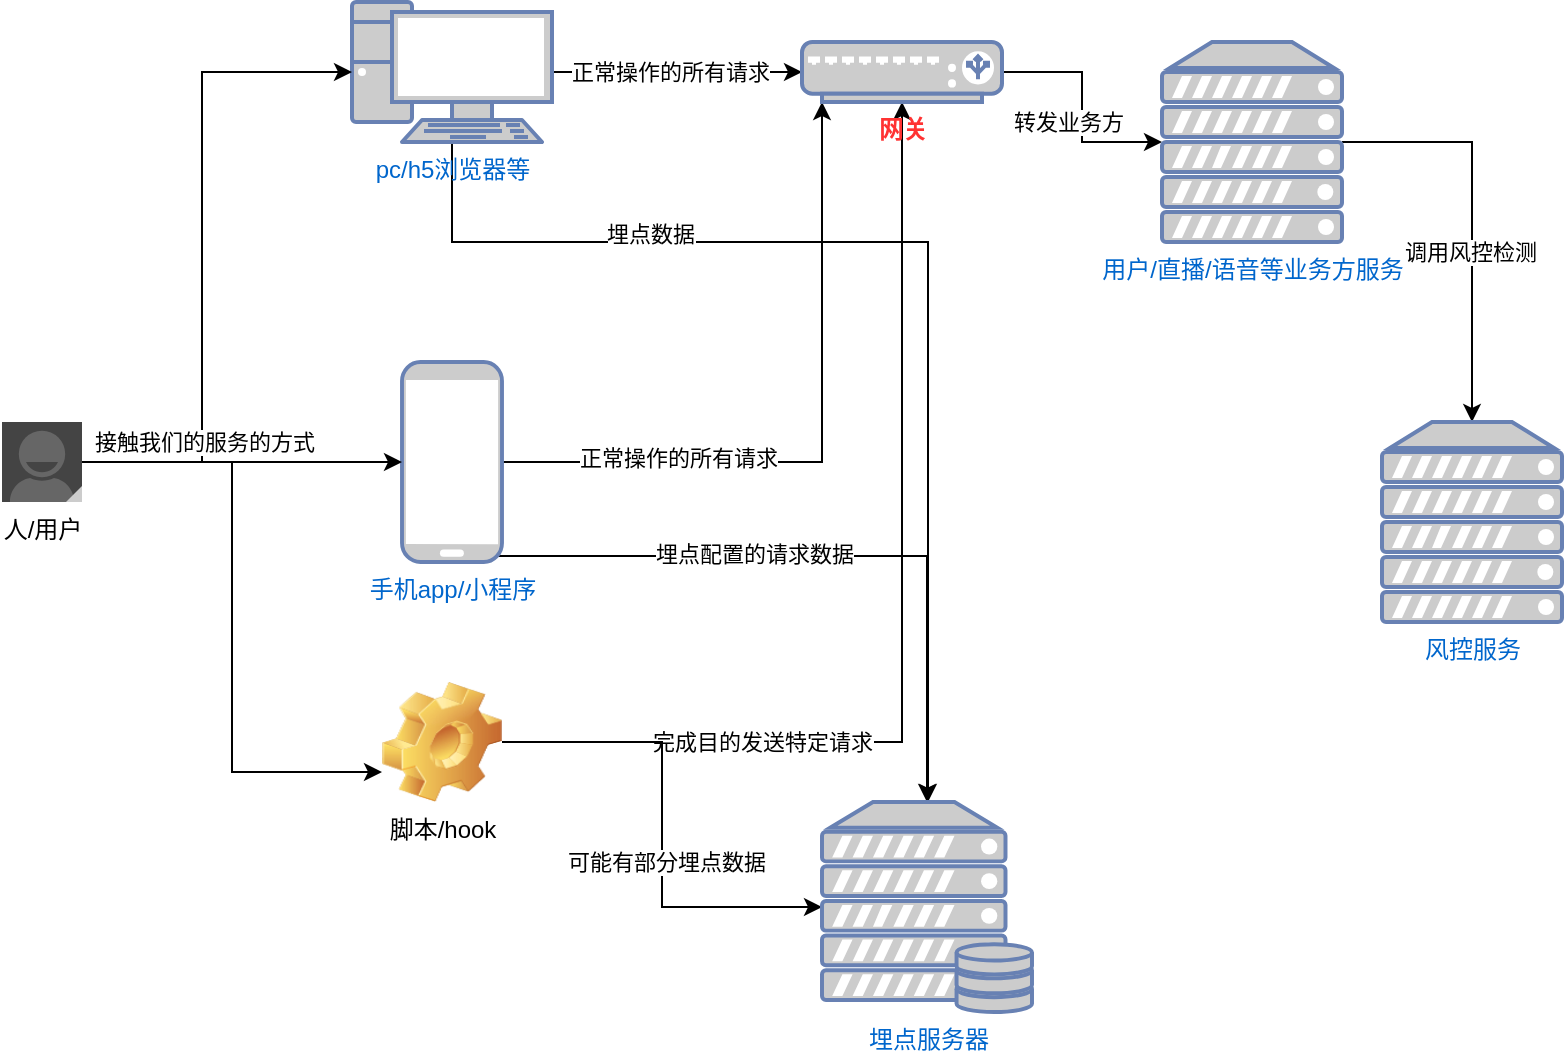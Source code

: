 <mxfile version="20.8.13" type="github">
  <diagram name="第 1 页" id="RaWA8UTJIXFl5KLHHMrV">
    <mxGraphModel dx="1060" dy="572" grid="1" gridSize="10" guides="1" tooltips="1" connect="1" arrows="1" fold="1" page="1" pageScale="1" pageWidth="827" pageHeight="1169" math="0" shadow="0">
      <root>
        <mxCell id="0" />
        <mxCell id="1" parent="0" />
        <mxCell id="qSfjKtdKygnEdZcx3URk-29" style="edgeStyle=orthogonalEdgeStyle;rounded=0;orthogonalLoop=1;jettySize=auto;html=1;entryX=0.1;entryY=1;entryDx=0;entryDy=0;entryPerimeter=0;" edge="1" parent="1" source="qSfjKtdKygnEdZcx3URk-4" target="qSfjKtdKygnEdZcx3URk-18">
          <mxGeometry relative="1" as="geometry">
            <mxPoint x="460" y="160" as="targetPoint" />
          </mxGeometry>
        </mxCell>
        <mxCell id="qSfjKtdKygnEdZcx3URk-34" value="正常操作的所有请求" style="edgeLabel;html=1;align=center;verticalAlign=middle;resizable=0;points=[];" vertex="1" connectable="0" parent="qSfjKtdKygnEdZcx3URk-29">
          <mxGeometry x="-0.482" y="2" relative="1" as="geometry">
            <mxPoint as="offset" />
          </mxGeometry>
        </mxCell>
        <mxCell id="qSfjKtdKygnEdZcx3URk-36" style="edgeStyle=orthogonalEdgeStyle;rounded=0;orthogonalLoop=1;jettySize=auto;html=1;exitX=0.95;exitY=0.97;exitDx=0;exitDy=0;exitPerimeter=0;" edge="1" parent="1" source="qSfjKtdKygnEdZcx3URk-4" target="qSfjKtdKygnEdZcx3URk-16">
          <mxGeometry relative="1" as="geometry" />
        </mxCell>
        <mxCell id="qSfjKtdKygnEdZcx3URk-37" value="埋点配置的请求数据" style="edgeLabel;html=1;align=center;verticalAlign=middle;resizable=0;points=[];" vertex="1" connectable="0" parent="qSfjKtdKygnEdZcx3URk-36">
          <mxGeometry x="-0.246" y="1" relative="1" as="geometry">
            <mxPoint x="1" as="offset" />
          </mxGeometry>
        </mxCell>
        <mxCell id="qSfjKtdKygnEdZcx3URk-4" value="手机app/小程序" style="fontColor=#0066CC;verticalAlign=top;verticalLabelPosition=bottom;labelPosition=center;align=center;html=1;outlineConnect=0;fillColor=#CCCCCC;strokeColor=#6881B3;gradientColor=none;gradientDirection=north;strokeWidth=2;shape=mxgraph.networks.mobile;" vertex="1" parent="1">
          <mxGeometry x="280" y="250" width="50" height="100" as="geometry" />
        </mxCell>
        <mxCell id="qSfjKtdKygnEdZcx3URk-28" style="edgeStyle=orthogonalEdgeStyle;rounded=0;orthogonalLoop=1;jettySize=auto;html=1;entryX=0;entryY=0.5;entryDx=0;entryDy=0;entryPerimeter=0;" edge="1" parent="1" source="qSfjKtdKygnEdZcx3URk-5" target="qSfjKtdKygnEdZcx3URk-18">
          <mxGeometry relative="1" as="geometry" />
        </mxCell>
        <mxCell id="qSfjKtdKygnEdZcx3URk-35" value="正常操作的所有请求" style="edgeLabel;html=1;align=center;verticalAlign=middle;resizable=0;points=[];" vertex="1" connectable="0" parent="qSfjKtdKygnEdZcx3URk-28">
          <mxGeometry x="-0.221" y="-3" relative="1" as="geometry">
            <mxPoint x="10" y="-3" as="offset" />
          </mxGeometry>
        </mxCell>
        <mxCell id="qSfjKtdKygnEdZcx3URk-40" style="edgeStyle=orthogonalEdgeStyle;rounded=0;orthogonalLoop=1;jettySize=auto;html=1;" edge="1" parent="1" source="qSfjKtdKygnEdZcx3URk-5" target="qSfjKtdKygnEdZcx3URk-16">
          <mxGeometry relative="1" as="geometry">
            <Array as="points">
              <mxPoint x="305" y="190" />
              <mxPoint x="543" y="190" />
            </Array>
          </mxGeometry>
        </mxCell>
        <mxCell id="qSfjKtdKygnEdZcx3URk-41" value="埋点数据" style="edgeLabel;html=1;align=center;verticalAlign=middle;resizable=0;points=[];" vertex="1" connectable="0" parent="qSfjKtdKygnEdZcx3URk-40">
          <mxGeometry x="-0.475" y="4" relative="1" as="geometry">
            <mxPoint as="offset" />
          </mxGeometry>
        </mxCell>
        <mxCell id="qSfjKtdKygnEdZcx3URk-5" value="pc/h5浏览器等" style="fontColor=#0066CC;verticalAlign=top;verticalLabelPosition=bottom;labelPosition=center;align=center;html=1;outlineConnect=0;fillColor=#CCCCCC;strokeColor=#6881B3;gradientColor=none;gradientDirection=north;strokeWidth=2;shape=mxgraph.networks.pc;" vertex="1" parent="1">
          <mxGeometry x="255" y="70" width="100" height="70" as="geometry" />
        </mxCell>
        <mxCell id="qSfjKtdKygnEdZcx3URk-11" style="edgeStyle=orthogonalEdgeStyle;rounded=0;orthogonalLoop=1;jettySize=auto;html=1;" edge="1" parent="1" source="qSfjKtdKygnEdZcx3URk-8" target="qSfjKtdKygnEdZcx3URk-5">
          <mxGeometry relative="1" as="geometry">
            <Array as="points">
              <mxPoint x="180" y="300" />
              <mxPoint x="180" y="105" />
            </Array>
          </mxGeometry>
        </mxCell>
        <mxCell id="qSfjKtdKygnEdZcx3URk-12" value="接触我们的服务的方式" style="edgeLabel;html=1;align=center;verticalAlign=middle;resizable=0;points=[];" vertex="1" connectable="0" parent="qSfjKtdKygnEdZcx3URk-11">
          <mxGeometry x="-0.32" y="-1" relative="1" as="geometry">
            <mxPoint y="42" as="offset" />
          </mxGeometry>
        </mxCell>
        <mxCell id="qSfjKtdKygnEdZcx3URk-13" style="edgeStyle=orthogonalEdgeStyle;rounded=0;orthogonalLoop=1;jettySize=auto;html=1;" edge="1" parent="1" source="qSfjKtdKygnEdZcx3URk-8" target="qSfjKtdKygnEdZcx3URk-4">
          <mxGeometry relative="1" as="geometry">
            <Array as="points">
              <mxPoint x="220" y="300" />
              <mxPoint x="220" y="300" />
            </Array>
          </mxGeometry>
        </mxCell>
        <mxCell id="qSfjKtdKygnEdZcx3URk-20" style="edgeStyle=orthogonalEdgeStyle;rounded=0;orthogonalLoop=1;jettySize=auto;html=1;entryX=0;entryY=0.75;entryDx=0;entryDy=0;" edge="1" parent="1" source="qSfjKtdKygnEdZcx3URk-8" target="qSfjKtdKygnEdZcx3URk-9">
          <mxGeometry relative="1" as="geometry" />
        </mxCell>
        <mxCell id="qSfjKtdKygnEdZcx3URk-8" value="人/用户" style="verticalLabelPosition=bottom;verticalAlign=top;html=1;shadow=0;dashed=0;strokeWidth=1;shape=mxgraph.android.contact_badge_normal;sketch=0;" vertex="1" parent="1">
          <mxGeometry x="80" y="280" width="40" height="40" as="geometry" />
        </mxCell>
        <mxCell id="qSfjKtdKygnEdZcx3URk-30" style="edgeStyle=orthogonalEdgeStyle;rounded=0;orthogonalLoop=1;jettySize=auto;html=1;entryX=0.5;entryY=1;entryDx=0;entryDy=0;entryPerimeter=0;" edge="1" parent="1" source="qSfjKtdKygnEdZcx3URk-9" target="qSfjKtdKygnEdZcx3URk-18">
          <mxGeometry relative="1" as="geometry">
            <mxPoint x="460" y="290" as="targetPoint" />
          </mxGeometry>
        </mxCell>
        <mxCell id="qSfjKtdKygnEdZcx3URk-31" value="完成目的发送特定请求" style="edgeLabel;html=1;align=center;verticalAlign=middle;resizable=0;points=[];" vertex="1" connectable="0" parent="qSfjKtdKygnEdZcx3URk-30">
          <mxGeometry x="-0.898" y="1" relative="1" as="geometry">
            <mxPoint x="103" y="1" as="offset" />
          </mxGeometry>
        </mxCell>
        <mxCell id="qSfjKtdKygnEdZcx3URk-42" style="edgeStyle=orthogonalEdgeStyle;rounded=0;orthogonalLoop=1;jettySize=auto;html=1;entryX=0;entryY=0.5;entryDx=0;entryDy=0;entryPerimeter=0;" edge="1" parent="1" source="qSfjKtdKygnEdZcx3URk-9" target="qSfjKtdKygnEdZcx3URk-16">
          <mxGeometry relative="1" as="geometry" />
        </mxCell>
        <mxCell id="qSfjKtdKygnEdZcx3URk-43" value="可能有部分埋点数据" style="edgeLabel;html=1;align=center;verticalAlign=middle;resizable=0;points=[];" vertex="1" connectable="0" parent="qSfjKtdKygnEdZcx3URk-42">
          <mxGeometry x="0.155" y="2" relative="1" as="geometry">
            <mxPoint as="offset" />
          </mxGeometry>
        </mxCell>
        <mxCell id="qSfjKtdKygnEdZcx3URk-9" value="脚本/hook" style="shape=image;html=1;verticalLabelPosition=bottom;verticalAlign=top;imageAspect=0;image=img/clipart/Gear_128x128.png" vertex="1" parent="1">
          <mxGeometry x="270" y="410" width="60" height="60" as="geometry" />
        </mxCell>
        <mxCell id="qSfjKtdKygnEdZcx3URk-16" value="埋点服务器" style="fontColor=#0066CC;verticalAlign=top;verticalLabelPosition=bottom;labelPosition=center;align=center;html=1;outlineConnect=0;fillColor=#CCCCCC;strokeColor=#6881B3;gradientColor=none;gradientDirection=north;strokeWidth=2;shape=mxgraph.networks.server_storage;" vertex="1" parent="1">
          <mxGeometry x="490" y="470" width="105" height="105" as="geometry" />
        </mxCell>
        <mxCell id="qSfjKtdKygnEdZcx3URk-44" style="edgeStyle=orthogonalEdgeStyle;rounded=0;orthogonalLoop=1;jettySize=auto;html=1;" edge="1" parent="1" source="qSfjKtdKygnEdZcx3URk-18" target="qSfjKtdKygnEdZcx3URk-24">
          <mxGeometry relative="1" as="geometry" />
        </mxCell>
        <mxCell id="qSfjKtdKygnEdZcx3URk-45" value="转发业务方" style="edgeLabel;html=1;align=center;verticalAlign=middle;resizable=0;points=[];" vertex="1" connectable="0" parent="qSfjKtdKygnEdZcx3URk-44">
          <mxGeometry x="-0.426" y="-1" relative="1" as="geometry">
            <mxPoint y="24" as="offset" />
          </mxGeometry>
        </mxCell>
        <mxCell id="qSfjKtdKygnEdZcx3URk-18" value="&lt;b&gt;&lt;font color=&quot;#ff3333&quot;&gt;网关&lt;/font&gt;&lt;/b&gt;" style="fontColor=#0066CC;verticalAlign=top;verticalLabelPosition=bottom;labelPosition=center;align=center;html=1;outlineConnect=0;fillColor=#CCCCCC;strokeColor=#6881B3;gradientColor=none;gradientDirection=north;strokeWidth=2;shape=mxgraph.networks.load_balancer;" vertex="1" parent="1">
          <mxGeometry x="480" y="90" width="100" height="30" as="geometry" />
        </mxCell>
        <mxCell id="qSfjKtdKygnEdZcx3URk-46" style="edgeStyle=orthogonalEdgeStyle;rounded=0;orthogonalLoop=1;jettySize=auto;html=1;" edge="1" parent="1" source="qSfjKtdKygnEdZcx3URk-24" target="qSfjKtdKygnEdZcx3URk-25">
          <mxGeometry relative="1" as="geometry" />
        </mxCell>
        <mxCell id="qSfjKtdKygnEdZcx3URk-47" value="调用风控检测" style="edgeLabel;html=1;align=center;verticalAlign=middle;resizable=0;points=[];" vertex="1" connectable="0" parent="qSfjKtdKygnEdZcx3URk-46">
          <mxGeometry x="0.171" y="-1" relative="1" as="geometry">
            <mxPoint as="offset" />
          </mxGeometry>
        </mxCell>
        <mxCell id="qSfjKtdKygnEdZcx3URk-24" value="用户/直播/语音等业务方服务" style="fontColor=#0066CC;verticalAlign=top;verticalLabelPosition=bottom;labelPosition=center;align=center;html=1;outlineConnect=0;fillColor=#CCCCCC;strokeColor=#6881B3;gradientColor=none;gradientDirection=north;strokeWidth=2;shape=mxgraph.networks.server;" vertex="1" parent="1">
          <mxGeometry x="660" y="90" width="90" height="100" as="geometry" />
        </mxCell>
        <mxCell id="qSfjKtdKygnEdZcx3URk-25" value="风控服务" style="fontColor=#0066CC;verticalAlign=top;verticalLabelPosition=bottom;labelPosition=center;align=center;html=1;outlineConnect=0;fillColor=#CCCCCC;strokeColor=#6881B3;gradientColor=none;gradientDirection=north;strokeWidth=2;shape=mxgraph.networks.server;" vertex="1" parent="1">
          <mxGeometry x="770" y="280" width="90" height="100" as="geometry" />
        </mxCell>
      </root>
    </mxGraphModel>
  </diagram>
</mxfile>
